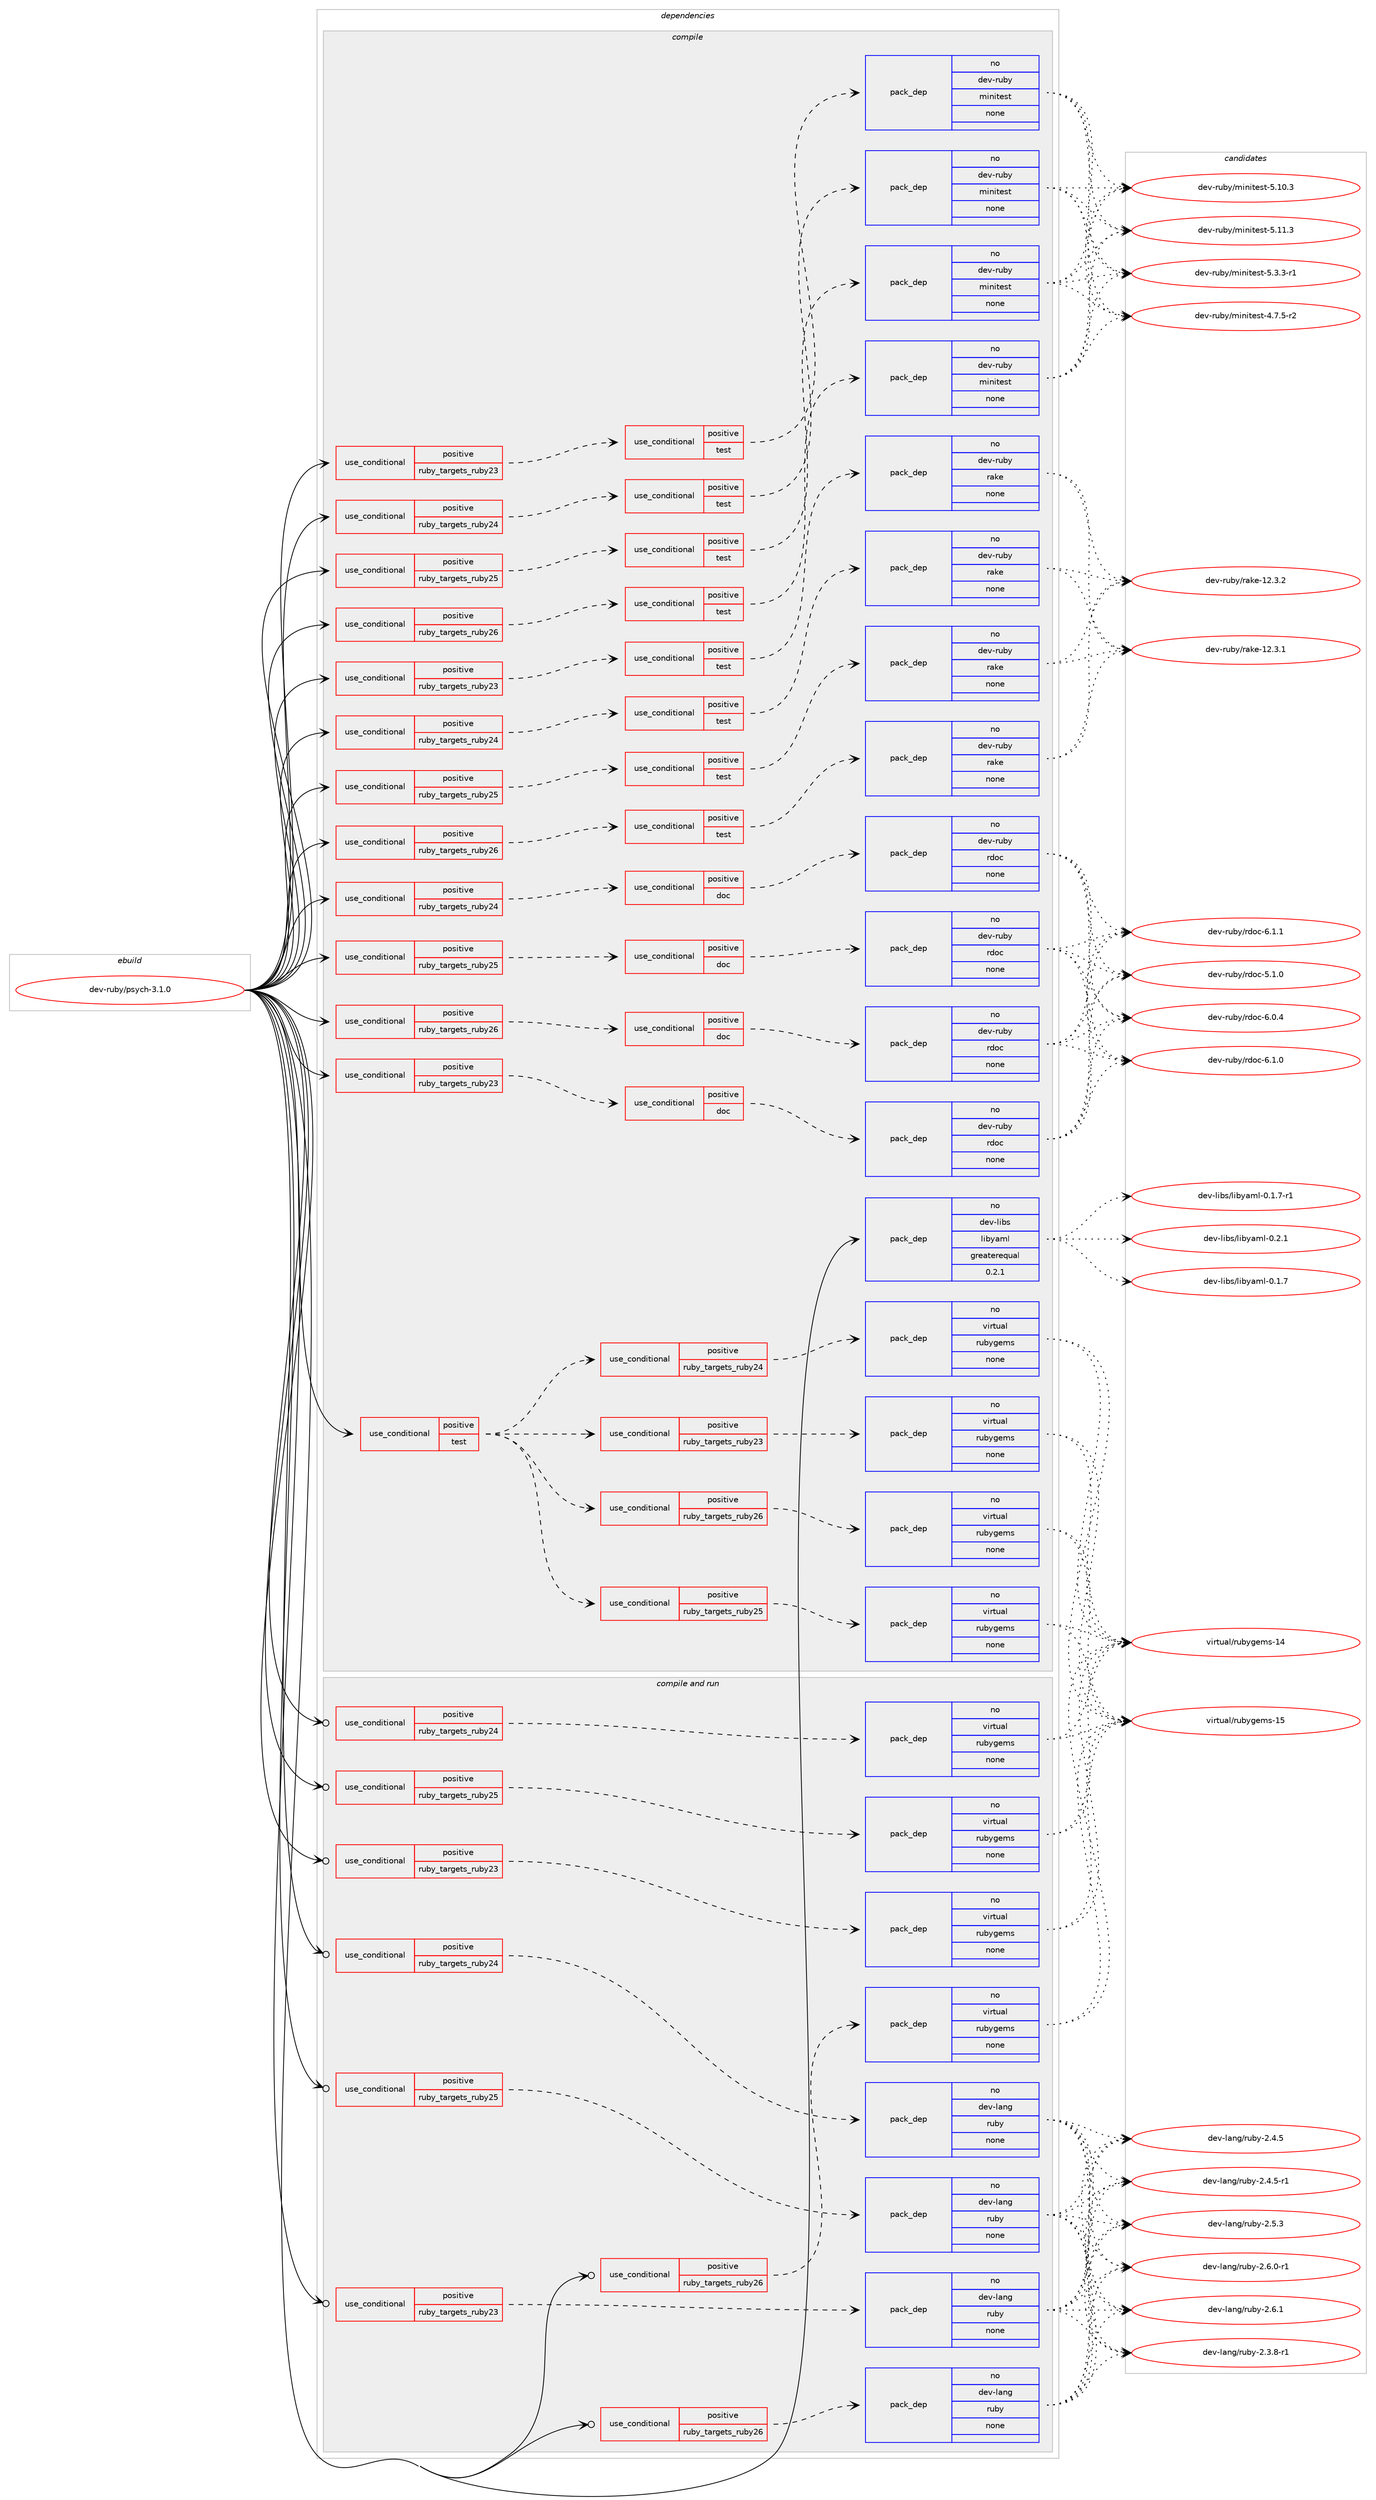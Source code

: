digraph prolog {

# *************
# Graph options
# *************

newrank=true;
concentrate=true;
compound=true;
graph [rankdir=LR,fontname=Helvetica,fontsize=10,ranksep=1.5];#, ranksep=2.5, nodesep=0.2];
edge  [arrowhead=vee];
node  [fontname=Helvetica,fontsize=10];

# **********
# The ebuild
# **********

subgraph cluster_leftcol {
color=gray;
rank=same;
label=<<i>ebuild</i>>;
id [label="dev-ruby/psych-3.1.0", color=red, width=4, href="../dev-ruby/psych-3.1.0.svg"];
}

# ****************
# The dependencies
# ****************

subgraph cluster_midcol {
color=gray;
label=<<i>dependencies</i>>;
subgraph cluster_compile {
fillcolor="#eeeeee";
style=filled;
label=<<i>compile</i>>;
subgraph cond409946 {
dependency1512570 [label=<<TABLE BORDER="0" CELLBORDER="1" CELLSPACING="0" CELLPADDING="4"><TR><TD ROWSPAN="3" CELLPADDING="10">use_conditional</TD></TR><TR><TD>positive</TD></TR><TR><TD>ruby_targets_ruby23</TD></TR></TABLE>>, shape=none, color=red];
subgraph cond409947 {
dependency1512571 [label=<<TABLE BORDER="0" CELLBORDER="1" CELLSPACING="0" CELLPADDING="4"><TR><TD ROWSPAN="3" CELLPADDING="10">use_conditional</TD></TR><TR><TD>positive</TD></TR><TR><TD>doc</TD></TR></TABLE>>, shape=none, color=red];
subgraph pack1079118 {
dependency1512572 [label=<<TABLE BORDER="0" CELLBORDER="1" CELLSPACING="0" CELLPADDING="4" WIDTH="220"><TR><TD ROWSPAN="6" CELLPADDING="30">pack_dep</TD></TR><TR><TD WIDTH="110">no</TD></TR><TR><TD>dev-ruby</TD></TR><TR><TD>rdoc</TD></TR><TR><TD>none</TD></TR><TR><TD></TD></TR></TABLE>>, shape=none, color=blue];
}
dependency1512571:e -> dependency1512572:w [weight=20,style="dashed",arrowhead="vee"];
}
dependency1512570:e -> dependency1512571:w [weight=20,style="dashed",arrowhead="vee"];
}
id:e -> dependency1512570:w [weight=20,style="solid",arrowhead="vee"];
subgraph cond409948 {
dependency1512573 [label=<<TABLE BORDER="0" CELLBORDER="1" CELLSPACING="0" CELLPADDING="4"><TR><TD ROWSPAN="3" CELLPADDING="10">use_conditional</TD></TR><TR><TD>positive</TD></TR><TR><TD>ruby_targets_ruby23</TD></TR></TABLE>>, shape=none, color=red];
subgraph cond409949 {
dependency1512574 [label=<<TABLE BORDER="0" CELLBORDER="1" CELLSPACING="0" CELLPADDING="4"><TR><TD ROWSPAN="3" CELLPADDING="10">use_conditional</TD></TR><TR><TD>positive</TD></TR><TR><TD>test</TD></TR></TABLE>>, shape=none, color=red];
subgraph pack1079119 {
dependency1512575 [label=<<TABLE BORDER="0" CELLBORDER="1" CELLSPACING="0" CELLPADDING="4" WIDTH="220"><TR><TD ROWSPAN="6" CELLPADDING="30">pack_dep</TD></TR><TR><TD WIDTH="110">no</TD></TR><TR><TD>dev-ruby</TD></TR><TR><TD>minitest</TD></TR><TR><TD>none</TD></TR><TR><TD></TD></TR></TABLE>>, shape=none, color=blue];
}
dependency1512574:e -> dependency1512575:w [weight=20,style="dashed",arrowhead="vee"];
}
dependency1512573:e -> dependency1512574:w [weight=20,style="dashed",arrowhead="vee"];
}
id:e -> dependency1512573:w [weight=20,style="solid",arrowhead="vee"];
subgraph cond409950 {
dependency1512576 [label=<<TABLE BORDER="0" CELLBORDER="1" CELLSPACING="0" CELLPADDING="4"><TR><TD ROWSPAN="3" CELLPADDING="10">use_conditional</TD></TR><TR><TD>positive</TD></TR><TR><TD>ruby_targets_ruby23</TD></TR></TABLE>>, shape=none, color=red];
subgraph cond409951 {
dependency1512577 [label=<<TABLE BORDER="0" CELLBORDER="1" CELLSPACING="0" CELLPADDING="4"><TR><TD ROWSPAN="3" CELLPADDING="10">use_conditional</TD></TR><TR><TD>positive</TD></TR><TR><TD>test</TD></TR></TABLE>>, shape=none, color=red];
subgraph pack1079120 {
dependency1512578 [label=<<TABLE BORDER="0" CELLBORDER="1" CELLSPACING="0" CELLPADDING="4" WIDTH="220"><TR><TD ROWSPAN="6" CELLPADDING="30">pack_dep</TD></TR><TR><TD WIDTH="110">no</TD></TR><TR><TD>dev-ruby</TD></TR><TR><TD>rake</TD></TR><TR><TD>none</TD></TR><TR><TD></TD></TR></TABLE>>, shape=none, color=blue];
}
dependency1512577:e -> dependency1512578:w [weight=20,style="dashed",arrowhead="vee"];
}
dependency1512576:e -> dependency1512577:w [weight=20,style="dashed",arrowhead="vee"];
}
id:e -> dependency1512576:w [weight=20,style="solid",arrowhead="vee"];
subgraph cond409952 {
dependency1512579 [label=<<TABLE BORDER="0" CELLBORDER="1" CELLSPACING="0" CELLPADDING="4"><TR><TD ROWSPAN="3" CELLPADDING="10">use_conditional</TD></TR><TR><TD>positive</TD></TR><TR><TD>ruby_targets_ruby24</TD></TR></TABLE>>, shape=none, color=red];
subgraph cond409953 {
dependency1512580 [label=<<TABLE BORDER="0" CELLBORDER="1" CELLSPACING="0" CELLPADDING="4"><TR><TD ROWSPAN="3" CELLPADDING="10">use_conditional</TD></TR><TR><TD>positive</TD></TR><TR><TD>doc</TD></TR></TABLE>>, shape=none, color=red];
subgraph pack1079121 {
dependency1512581 [label=<<TABLE BORDER="0" CELLBORDER="1" CELLSPACING="0" CELLPADDING="4" WIDTH="220"><TR><TD ROWSPAN="6" CELLPADDING="30">pack_dep</TD></TR><TR><TD WIDTH="110">no</TD></TR><TR><TD>dev-ruby</TD></TR><TR><TD>rdoc</TD></TR><TR><TD>none</TD></TR><TR><TD></TD></TR></TABLE>>, shape=none, color=blue];
}
dependency1512580:e -> dependency1512581:w [weight=20,style="dashed",arrowhead="vee"];
}
dependency1512579:e -> dependency1512580:w [weight=20,style="dashed",arrowhead="vee"];
}
id:e -> dependency1512579:w [weight=20,style="solid",arrowhead="vee"];
subgraph cond409954 {
dependency1512582 [label=<<TABLE BORDER="0" CELLBORDER="1" CELLSPACING="0" CELLPADDING="4"><TR><TD ROWSPAN="3" CELLPADDING="10">use_conditional</TD></TR><TR><TD>positive</TD></TR><TR><TD>ruby_targets_ruby24</TD></TR></TABLE>>, shape=none, color=red];
subgraph cond409955 {
dependency1512583 [label=<<TABLE BORDER="0" CELLBORDER="1" CELLSPACING="0" CELLPADDING="4"><TR><TD ROWSPAN="3" CELLPADDING="10">use_conditional</TD></TR><TR><TD>positive</TD></TR><TR><TD>test</TD></TR></TABLE>>, shape=none, color=red];
subgraph pack1079122 {
dependency1512584 [label=<<TABLE BORDER="0" CELLBORDER="1" CELLSPACING="0" CELLPADDING="4" WIDTH="220"><TR><TD ROWSPAN="6" CELLPADDING="30">pack_dep</TD></TR><TR><TD WIDTH="110">no</TD></TR><TR><TD>dev-ruby</TD></TR><TR><TD>minitest</TD></TR><TR><TD>none</TD></TR><TR><TD></TD></TR></TABLE>>, shape=none, color=blue];
}
dependency1512583:e -> dependency1512584:w [weight=20,style="dashed",arrowhead="vee"];
}
dependency1512582:e -> dependency1512583:w [weight=20,style="dashed",arrowhead="vee"];
}
id:e -> dependency1512582:w [weight=20,style="solid",arrowhead="vee"];
subgraph cond409956 {
dependency1512585 [label=<<TABLE BORDER="0" CELLBORDER="1" CELLSPACING="0" CELLPADDING="4"><TR><TD ROWSPAN="3" CELLPADDING="10">use_conditional</TD></TR><TR><TD>positive</TD></TR><TR><TD>ruby_targets_ruby24</TD></TR></TABLE>>, shape=none, color=red];
subgraph cond409957 {
dependency1512586 [label=<<TABLE BORDER="0" CELLBORDER="1" CELLSPACING="0" CELLPADDING="4"><TR><TD ROWSPAN="3" CELLPADDING="10">use_conditional</TD></TR><TR><TD>positive</TD></TR><TR><TD>test</TD></TR></TABLE>>, shape=none, color=red];
subgraph pack1079123 {
dependency1512587 [label=<<TABLE BORDER="0" CELLBORDER="1" CELLSPACING="0" CELLPADDING="4" WIDTH="220"><TR><TD ROWSPAN="6" CELLPADDING="30">pack_dep</TD></TR><TR><TD WIDTH="110">no</TD></TR><TR><TD>dev-ruby</TD></TR><TR><TD>rake</TD></TR><TR><TD>none</TD></TR><TR><TD></TD></TR></TABLE>>, shape=none, color=blue];
}
dependency1512586:e -> dependency1512587:w [weight=20,style="dashed",arrowhead="vee"];
}
dependency1512585:e -> dependency1512586:w [weight=20,style="dashed",arrowhead="vee"];
}
id:e -> dependency1512585:w [weight=20,style="solid",arrowhead="vee"];
subgraph cond409958 {
dependency1512588 [label=<<TABLE BORDER="0" CELLBORDER="1" CELLSPACING="0" CELLPADDING="4"><TR><TD ROWSPAN="3" CELLPADDING="10">use_conditional</TD></TR><TR><TD>positive</TD></TR><TR><TD>ruby_targets_ruby25</TD></TR></TABLE>>, shape=none, color=red];
subgraph cond409959 {
dependency1512589 [label=<<TABLE BORDER="0" CELLBORDER="1" CELLSPACING="0" CELLPADDING="4"><TR><TD ROWSPAN="3" CELLPADDING="10">use_conditional</TD></TR><TR><TD>positive</TD></TR><TR><TD>doc</TD></TR></TABLE>>, shape=none, color=red];
subgraph pack1079124 {
dependency1512590 [label=<<TABLE BORDER="0" CELLBORDER="1" CELLSPACING="0" CELLPADDING="4" WIDTH="220"><TR><TD ROWSPAN="6" CELLPADDING="30">pack_dep</TD></TR><TR><TD WIDTH="110">no</TD></TR><TR><TD>dev-ruby</TD></TR><TR><TD>rdoc</TD></TR><TR><TD>none</TD></TR><TR><TD></TD></TR></TABLE>>, shape=none, color=blue];
}
dependency1512589:e -> dependency1512590:w [weight=20,style="dashed",arrowhead="vee"];
}
dependency1512588:e -> dependency1512589:w [weight=20,style="dashed",arrowhead="vee"];
}
id:e -> dependency1512588:w [weight=20,style="solid",arrowhead="vee"];
subgraph cond409960 {
dependency1512591 [label=<<TABLE BORDER="0" CELLBORDER="1" CELLSPACING="0" CELLPADDING="4"><TR><TD ROWSPAN="3" CELLPADDING="10">use_conditional</TD></TR><TR><TD>positive</TD></TR><TR><TD>ruby_targets_ruby25</TD></TR></TABLE>>, shape=none, color=red];
subgraph cond409961 {
dependency1512592 [label=<<TABLE BORDER="0" CELLBORDER="1" CELLSPACING="0" CELLPADDING="4"><TR><TD ROWSPAN="3" CELLPADDING="10">use_conditional</TD></TR><TR><TD>positive</TD></TR><TR><TD>test</TD></TR></TABLE>>, shape=none, color=red];
subgraph pack1079125 {
dependency1512593 [label=<<TABLE BORDER="0" CELLBORDER="1" CELLSPACING="0" CELLPADDING="4" WIDTH="220"><TR><TD ROWSPAN="6" CELLPADDING="30">pack_dep</TD></TR><TR><TD WIDTH="110">no</TD></TR><TR><TD>dev-ruby</TD></TR><TR><TD>minitest</TD></TR><TR><TD>none</TD></TR><TR><TD></TD></TR></TABLE>>, shape=none, color=blue];
}
dependency1512592:e -> dependency1512593:w [weight=20,style="dashed",arrowhead="vee"];
}
dependency1512591:e -> dependency1512592:w [weight=20,style="dashed",arrowhead="vee"];
}
id:e -> dependency1512591:w [weight=20,style="solid",arrowhead="vee"];
subgraph cond409962 {
dependency1512594 [label=<<TABLE BORDER="0" CELLBORDER="1" CELLSPACING="0" CELLPADDING="4"><TR><TD ROWSPAN="3" CELLPADDING="10">use_conditional</TD></TR><TR><TD>positive</TD></TR><TR><TD>ruby_targets_ruby25</TD></TR></TABLE>>, shape=none, color=red];
subgraph cond409963 {
dependency1512595 [label=<<TABLE BORDER="0" CELLBORDER="1" CELLSPACING="0" CELLPADDING="4"><TR><TD ROWSPAN="3" CELLPADDING="10">use_conditional</TD></TR><TR><TD>positive</TD></TR><TR><TD>test</TD></TR></TABLE>>, shape=none, color=red];
subgraph pack1079126 {
dependency1512596 [label=<<TABLE BORDER="0" CELLBORDER="1" CELLSPACING="0" CELLPADDING="4" WIDTH="220"><TR><TD ROWSPAN="6" CELLPADDING="30">pack_dep</TD></TR><TR><TD WIDTH="110">no</TD></TR><TR><TD>dev-ruby</TD></TR><TR><TD>rake</TD></TR><TR><TD>none</TD></TR><TR><TD></TD></TR></TABLE>>, shape=none, color=blue];
}
dependency1512595:e -> dependency1512596:w [weight=20,style="dashed",arrowhead="vee"];
}
dependency1512594:e -> dependency1512595:w [weight=20,style="dashed",arrowhead="vee"];
}
id:e -> dependency1512594:w [weight=20,style="solid",arrowhead="vee"];
subgraph cond409964 {
dependency1512597 [label=<<TABLE BORDER="0" CELLBORDER="1" CELLSPACING="0" CELLPADDING="4"><TR><TD ROWSPAN="3" CELLPADDING="10">use_conditional</TD></TR><TR><TD>positive</TD></TR><TR><TD>ruby_targets_ruby26</TD></TR></TABLE>>, shape=none, color=red];
subgraph cond409965 {
dependency1512598 [label=<<TABLE BORDER="0" CELLBORDER="1" CELLSPACING="0" CELLPADDING="4"><TR><TD ROWSPAN="3" CELLPADDING="10">use_conditional</TD></TR><TR><TD>positive</TD></TR><TR><TD>doc</TD></TR></TABLE>>, shape=none, color=red];
subgraph pack1079127 {
dependency1512599 [label=<<TABLE BORDER="0" CELLBORDER="1" CELLSPACING="0" CELLPADDING="4" WIDTH="220"><TR><TD ROWSPAN="6" CELLPADDING="30">pack_dep</TD></TR><TR><TD WIDTH="110">no</TD></TR><TR><TD>dev-ruby</TD></TR><TR><TD>rdoc</TD></TR><TR><TD>none</TD></TR><TR><TD></TD></TR></TABLE>>, shape=none, color=blue];
}
dependency1512598:e -> dependency1512599:w [weight=20,style="dashed",arrowhead="vee"];
}
dependency1512597:e -> dependency1512598:w [weight=20,style="dashed",arrowhead="vee"];
}
id:e -> dependency1512597:w [weight=20,style="solid",arrowhead="vee"];
subgraph cond409966 {
dependency1512600 [label=<<TABLE BORDER="0" CELLBORDER="1" CELLSPACING="0" CELLPADDING="4"><TR><TD ROWSPAN="3" CELLPADDING="10">use_conditional</TD></TR><TR><TD>positive</TD></TR><TR><TD>ruby_targets_ruby26</TD></TR></TABLE>>, shape=none, color=red];
subgraph cond409967 {
dependency1512601 [label=<<TABLE BORDER="0" CELLBORDER="1" CELLSPACING="0" CELLPADDING="4"><TR><TD ROWSPAN="3" CELLPADDING="10">use_conditional</TD></TR><TR><TD>positive</TD></TR><TR><TD>test</TD></TR></TABLE>>, shape=none, color=red];
subgraph pack1079128 {
dependency1512602 [label=<<TABLE BORDER="0" CELLBORDER="1" CELLSPACING="0" CELLPADDING="4" WIDTH="220"><TR><TD ROWSPAN="6" CELLPADDING="30">pack_dep</TD></TR><TR><TD WIDTH="110">no</TD></TR><TR><TD>dev-ruby</TD></TR><TR><TD>minitest</TD></TR><TR><TD>none</TD></TR><TR><TD></TD></TR></TABLE>>, shape=none, color=blue];
}
dependency1512601:e -> dependency1512602:w [weight=20,style="dashed",arrowhead="vee"];
}
dependency1512600:e -> dependency1512601:w [weight=20,style="dashed",arrowhead="vee"];
}
id:e -> dependency1512600:w [weight=20,style="solid",arrowhead="vee"];
subgraph cond409968 {
dependency1512603 [label=<<TABLE BORDER="0" CELLBORDER="1" CELLSPACING="0" CELLPADDING="4"><TR><TD ROWSPAN="3" CELLPADDING="10">use_conditional</TD></TR><TR><TD>positive</TD></TR><TR><TD>ruby_targets_ruby26</TD></TR></TABLE>>, shape=none, color=red];
subgraph cond409969 {
dependency1512604 [label=<<TABLE BORDER="0" CELLBORDER="1" CELLSPACING="0" CELLPADDING="4"><TR><TD ROWSPAN="3" CELLPADDING="10">use_conditional</TD></TR><TR><TD>positive</TD></TR><TR><TD>test</TD></TR></TABLE>>, shape=none, color=red];
subgraph pack1079129 {
dependency1512605 [label=<<TABLE BORDER="0" CELLBORDER="1" CELLSPACING="0" CELLPADDING="4" WIDTH="220"><TR><TD ROWSPAN="6" CELLPADDING="30">pack_dep</TD></TR><TR><TD WIDTH="110">no</TD></TR><TR><TD>dev-ruby</TD></TR><TR><TD>rake</TD></TR><TR><TD>none</TD></TR><TR><TD></TD></TR></TABLE>>, shape=none, color=blue];
}
dependency1512604:e -> dependency1512605:w [weight=20,style="dashed",arrowhead="vee"];
}
dependency1512603:e -> dependency1512604:w [weight=20,style="dashed",arrowhead="vee"];
}
id:e -> dependency1512603:w [weight=20,style="solid",arrowhead="vee"];
subgraph cond409970 {
dependency1512606 [label=<<TABLE BORDER="0" CELLBORDER="1" CELLSPACING="0" CELLPADDING="4"><TR><TD ROWSPAN="3" CELLPADDING="10">use_conditional</TD></TR><TR><TD>positive</TD></TR><TR><TD>test</TD></TR></TABLE>>, shape=none, color=red];
subgraph cond409971 {
dependency1512607 [label=<<TABLE BORDER="0" CELLBORDER="1" CELLSPACING="0" CELLPADDING="4"><TR><TD ROWSPAN="3" CELLPADDING="10">use_conditional</TD></TR><TR><TD>positive</TD></TR><TR><TD>ruby_targets_ruby23</TD></TR></TABLE>>, shape=none, color=red];
subgraph pack1079130 {
dependency1512608 [label=<<TABLE BORDER="0" CELLBORDER="1" CELLSPACING="0" CELLPADDING="4" WIDTH="220"><TR><TD ROWSPAN="6" CELLPADDING="30">pack_dep</TD></TR><TR><TD WIDTH="110">no</TD></TR><TR><TD>virtual</TD></TR><TR><TD>rubygems</TD></TR><TR><TD>none</TD></TR><TR><TD></TD></TR></TABLE>>, shape=none, color=blue];
}
dependency1512607:e -> dependency1512608:w [weight=20,style="dashed",arrowhead="vee"];
}
dependency1512606:e -> dependency1512607:w [weight=20,style="dashed",arrowhead="vee"];
subgraph cond409972 {
dependency1512609 [label=<<TABLE BORDER="0" CELLBORDER="1" CELLSPACING="0" CELLPADDING="4"><TR><TD ROWSPAN="3" CELLPADDING="10">use_conditional</TD></TR><TR><TD>positive</TD></TR><TR><TD>ruby_targets_ruby24</TD></TR></TABLE>>, shape=none, color=red];
subgraph pack1079131 {
dependency1512610 [label=<<TABLE BORDER="0" CELLBORDER="1" CELLSPACING="0" CELLPADDING="4" WIDTH="220"><TR><TD ROWSPAN="6" CELLPADDING="30">pack_dep</TD></TR><TR><TD WIDTH="110">no</TD></TR><TR><TD>virtual</TD></TR><TR><TD>rubygems</TD></TR><TR><TD>none</TD></TR><TR><TD></TD></TR></TABLE>>, shape=none, color=blue];
}
dependency1512609:e -> dependency1512610:w [weight=20,style="dashed",arrowhead="vee"];
}
dependency1512606:e -> dependency1512609:w [weight=20,style="dashed",arrowhead="vee"];
subgraph cond409973 {
dependency1512611 [label=<<TABLE BORDER="0" CELLBORDER="1" CELLSPACING="0" CELLPADDING="4"><TR><TD ROWSPAN="3" CELLPADDING="10">use_conditional</TD></TR><TR><TD>positive</TD></TR><TR><TD>ruby_targets_ruby25</TD></TR></TABLE>>, shape=none, color=red];
subgraph pack1079132 {
dependency1512612 [label=<<TABLE BORDER="0" CELLBORDER="1" CELLSPACING="0" CELLPADDING="4" WIDTH="220"><TR><TD ROWSPAN="6" CELLPADDING="30">pack_dep</TD></TR><TR><TD WIDTH="110">no</TD></TR><TR><TD>virtual</TD></TR><TR><TD>rubygems</TD></TR><TR><TD>none</TD></TR><TR><TD></TD></TR></TABLE>>, shape=none, color=blue];
}
dependency1512611:e -> dependency1512612:w [weight=20,style="dashed",arrowhead="vee"];
}
dependency1512606:e -> dependency1512611:w [weight=20,style="dashed",arrowhead="vee"];
subgraph cond409974 {
dependency1512613 [label=<<TABLE BORDER="0" CELLBORDER="1" CELLSPACING="0" CELLPADDING="4"><TR><TD ROWSPAN="3" CELLPADDING="10">use_conditional</TD></TR><TR><TD>positive</TD></TR><TR><TD>ruby_targets_ruby26</TD></TR></TABLE>>, shape=none, color=red];
subgraph pack1079133 {
dependency1512614 [label=<<TABLE BORDER="0" CELLBORDER="1" CELLSPACING="0" CELLPADDING="4" WIDTH="220"><TR><TD ROWSPAN="6" CELLPADDING="30">pack_dep</TD></TR><TR><TD WIDTH="110">no</TD></TR><TR><TD>virtual</TD></TR><TR><TD>rubygems</TD></TR><TR><TD>none</TD></TR><TR><TD></TD></TR></TABLE>>, shape=none, color=blue];
}
dependency1512613:e -> dependency1512614:w [weight=20,style="dashed",arrowhead="vee"];
}
dependency1512606:e -> dependency1512613:w [weight=20,style="dashed",arrowhead="vee"];
}
id:e -> dependency1512606:w [weight=20,style="solid",arrowhead="vee"];
subgraph pack1079134 {
dependency1512615 [label=<<TABLE BORDER="0" CELLBORDER="1" CELLSPACING="0" CELLPADDING="4" WIDTH="220"><TR><TD ROWSPAN="6" CELLPADDING="30">pack_dep</TD></TR><TR><TD WIDTH="110">no</TD></TR><TR><TD>dev-libs</TD></TR><TR><TD>libyaml</TD></TR><TR><TD>greaterequal</TD></TR><TR><TD>0.2.1</TD></TR></TABLE>>, shape=none, color=blue];
}
id:e -> dependency1512615:w [weight=20,style="solid",arrowhead="vee"];
}
subgraph cluster_compileandrun {
fillcolor="#eeeeee";
style=filled;
label=<<i>compile and run</i>>;
subgraph cond409975 {
dependency1512616 [label=<<TABLE BORDER="0" CELLBORDER="1" CELLSPACING="0" CELLPADDING="4"><TR><TD ROWSPAN="3" CELLPADDING="10">use_conditional</TD></TR><TR><TD>positive</TD></TR><TR><TD>ruby_targets_ruby23</TD></TR></TABLE>>, shape=none, color=red];
subgraph pack1079135 {
dependency1512617 [label=<<TABLE BORDER="0" CELLBORDER="1" CELLSPACING="0" CELLPADDING="4" WIDTH="220"><TR><TD ROWSPAN="6" CELLPADDING="30">pack_dep</TD></TR><TR><TD WIDTH="110">no</TD></TR><TR><TD>dev-lang</TD></TR><TR><TD>ruby</TD></TR><TR><TD>none</TD></TR><TR><TD></TD></TR></TABLE>>, shape=none, color=blue];
}
dependency1512616:e -> dependency1512617:w [weight=20,style="dashed",arrowhead="vee"];
}
id:e -> dependency1512616:w [weight=20,style="solid",arrowhead="odotvee"];
subgraph cond409976 {
dependency1512618 [label=<<TABLE BORDER="0" CELLBORDER="1" CELLSPACING="0" CELLPADDING="4"><TR><TD ROWSPAN="3" CELLPADDING="10">use_conditional</TD></TR><TR><TD>positive</TD></TR><TR><TD>ruby_targets_ruby23</TD></TR></TABLE>>, shape=none, color=red];
subgraph pack1079136 {
dependency1512619 [label=<<TABLE BORDER="0" CELLBORDER="1" CELLSPACING="0" CELLPADDING="4" WIDTH="220"><TR><TD ROWSPAN="6" CELLPADDING="30">pack_dep</TD></TR><TR><TD WIDTH="110">no</TD></TR><TR><TD>virtual</TD></TR><TR><TD>rubygems</TD></TR><TR><TD>none</TD></TR><TR><TD></TD></TR></TABLE>>, shape=none, color=blue];
}
dependency1512618:e -> dependency1512619:w [weight=20,style="dashed",arrowhead="vee"];
}
id:e -> dependency1512618:w [weight=20,style="solid",arrowhead="odotvee"];
subgraph cond409977 {
dependency1512620 [label=<<TABLE BORDER="0" CELLBORDER="1" CELLSPACING="0" CELLPADDING="4"><TR><TD ROWSPAN="3" CELLPADDING="10">use_conditional</TD></TR><TR><TD>positive</TD></TR><TR><TD>ruby_targets_ruby24</TD></TR></TABLE>>, shape=none, color=red];
subgraph pack1079137 {
dependency1512621 [label=<<TABLE BORDER="0" CELLBORDER="1" CELLSPACING="0" CELLPADDING="4" WIDTH="220"><TR><TD ROWSPAN="6" CELLPADDING="30">pack_dep</TD></TR><TR><TD WIDTH="110">no</TD></TR><TR><TD>dev-lang</TD></TR><TR><TD>ruby</TD></TR><TR><TD>none</TD></TR><TR><TD></TD></TR></TABLE>>, shape=none, color=blue];
}
dependency1512620:e -> dependency1512621:w [weight=20,style="dashed",arrowhead="vee"];
}
id:e -> dependency1512620:w [weight=20,style="solid",arrowhead="odotvee"];
subgraph cond409978 {
dependency1512622 [label=<<TABLE BORDER="0" CELLBORDER="1" CELLSPACING="0" CELLPADDING="4"><TR><TD ROWSPAN="3" CELLPADDING="10">use_conditional</TD></TR><TR><TD>positive</TD></TR><TR><TD>ruby_targets_ruby24</TD></TR></TABLE>>, shape=none, color=red];
subgraph pack1079138 {
dependency1512623 [label=<<TABLE BORDER="0" CELLBORDER="1" CELLSPACING="0" CELLPADDING="4" WIDTH="220"><TR><TD ROWSPAN="6" CELLPADDING="30">pack_dep</TD></TR><TR><TD WIDTH="110">no</TD></TR><TR><TD>virtual</TD></TR><TR><TD>rubygems</TD></TR><TR><TD>none</TD></TR><TR><TD></TD></TR></TABLE>>, shape=none, color=blue];
}
dependency1512622:e -> dependency1512623:w [weight=20,style="dashed",arrowhead="vee"];
}
id:e -> dependency1512622:w [weight=20,style="solid",arrowhead="odotvee"];
subgraph cond409979 {
dependency1512624 [label=<<TABLE BORDER="0" CELLBORDER="1" CELLSPACING="0" CELLPADDING="4"><TR><TD ROWSPAN="3" CELLPADDING="10">use_conditional</TD></TR><TR><TD>positive</TD></TR><TR><TD>ruby_targets_ruby25</TD></TR></TABLE>>, shape=none, color=red];
subgraph pack1079139 {
dependency1512625 [label=<<TABLE BORDER="0" CELLBORDER="1" CELLSPACING="0" CELLPADDING="4" WIDTH="220"><TR><TD ROWSPAN="6" CELLPADDING="30">pack_dep</TD></TR><TR><TD WIDTH="110">no</TD></TR><TR><TD>dev-lang</TD></TR><TR><TD>ruby</TD></TR><TR><TD>none</TD></TR><TR><TD></TD></TR></TABLE>>, shape=none, color=blue];
}
dependency1512624:e -> dependency1512625:w [weight=20,style="dashed",arrowhead="vee"];
}
id:e -> dependency1512624:w [weight=20,style="solid",arrowhead="odotvee"];
subgraph cond409980 {
dependency1512626 [label=<<TABLE BORDER="0" CELLBORDER="1" CELLSPACING="0" CELLPADDING="4"><TR><TD ROWSPAN="3" CELLPADDING="10">use_conditional</TD></TR><TR><TD>positive</TD></TR><TR><TD>ruby_targets_ruby25</TD></TR></TABLE>>, shape=none, color=red];
subgraph pack1079140 {
dependency1512627 [label=<<TABLE BORDER="0" CELLBORDER="1" CELLSPACING="0" CELLPADDING="4" WIDTH="220"><TR><TD ROWSPAN="6" CELLPADDING="30">pack_dep</TD></TR><TR><TD WIDTH="110">no</TD></TR><TR><TD>virtual</TD></TR><TR><TD>rubygems</TD></TR><TR><TD>none</TD></TR><TR><TD></TD></TR></TABLE>>, shape=none, color=blue];
}
dependency1512626:e -> dependency1512627:w [weight=20,style="dashed",arrowhead="vee"];
}
id:e -> dependency1512626:w [weight=20,style="solid",arrowhead="odotvee"];
subgraph cond409981 {
dependency1512628 [label=<<TABLE BORDER="0" CELLBORDER="1" CELLSPACING="0" CELLPADDING="4"><TR><TD ROWSPAN="3" CELLPADDING="10">use_conditional</TD></TR><TR><TD>positive</TD></TR><TR><TD>ruby_targets_ruby26</TD></TR></TABLE>>, shape=none, color=red];
subgraph pack1079141 {
dependency1512629 [label=<<TABLE BORDER="0" CELLBORDER="1" CELLSPACING="0" CELLPADDING="4" WIDTH="220"><TR><TD ROWSPAN="6" CELLPADDING="30">pack_dep</TD></TR><TR><TD WIDTH="110">no</TD></TR><TR><TD>dev-lang</TD></TR><TR><TD>ruby</TD></TR><TR><TD>none</TD></TR><TR><TD></TD></TR></TABLE>>, shape=none, color=blue];
}
dependency1512628:e -> dependency1512629:w [weight=20,style="dashed",arrowhead="vee"];
}
id:e -> dependency1512628:w [weight=20,style="solid",arrowhead="odotvee"];
subgraph cond409982 {
dependency1512630 [label=<<TABLE BORDER="0" CELLBORDER="1" CELLSPACING="0" CELLPADDING="4"><TR><TD ROWSPAN="3" CELLPADDING="10">use_conditional</TD></TR><TR><TD>positive</TD></TR><TR><TD>ruby_targets_ruby26</TD></TR></TABLE>>, shape=none, color=red];
subgraph pack1079142 {
dependency1512631 [label=<<TABLE BORDER="0" CELLBORDER="1" CELLSPACING="0" CELLPADDING="4" WIDTH="220"><TR><TD ROWSPAN="6" CELLPADDING="30">pack_dep</TD></TR><TR><TD WIDTH="110">no</TD></TR><TR><TD>virtual</TD></TR><TR><TD>rubygems</TD></TR><TR><TD>none</TD></TR><TR><TD></TD></TR></TABLE>>, shape=none, color=blue];
}
dependency1512630:e -> dependency1512631:w [weight=20,style="dashed",arrowhead="vee"];
}
id:e -> dependency1512630:w [weight=20,style="solid",arrowhead="odotvee"];
}
subgraph cluster_run {
fillcolor="#eeeeee";
style=filled;
label=<<i>run</i>>;
}
}

# **************
# The candidates
# **************

subgraph cluster_choices {
rank=same;
color=gray;
label=<<i>candidates</i>>;

subgraph choice1079118 {
color=black;
nodesep=1;
choice10010111845114117981214711410011199455346494648 [label="dev-ruby/rdoc-5.1.0", color=red, width=4,href="../dev-ruby/rdoc-5.1.0.svg"];
choice10010111845114117981214711410011199455446484652 [label="dev-ruby/rdoc-6.0.4", color=red, width=4,href="../dev-ruby/rdoc-6.0.4.svg"];
choice10010111845114117981214711410011199455446494648 [label="dev-ruby/rdoc-6.1.0", color=red, width=4,href="../dev-ruby/rdoc-6.1.0.svg"];
choice10010111845114117981214711410011199455446494649 [label="dev-ruby/rdoc-6.1.1", color=red, width=4,href="../dev-ruby/rdoc-6.1.1.svg"];
dependency1512572:e -> choice10010111845114117981214711410011199455346494648:w [style=dotted,weight="100"];
dependency1512572:e -> choice10010111845114117981214711410011199455446484652:w [style=dotted,weight="100"];
dependency1512572:e -> choice10010111845114117981214711410011199455446494648:w [style=dotted,weight="100"];
dependency1512572:e -> choice10010111845114117981214711410011199455446494649:w [style=dotted,weight="100"];
}
subgraph choice1079119 {
color=black;
nodesep=1;
choice1001011184511411798121471091051101051161011151164552465546534511450 [label="dev-ruby/minitest-4.7.5-r2", color=red, width=4,href="../dev-ruby/minitest-4.7.5-r2.svg"];
choice10010111845114117981214710910511010511610111511645534649484651 [label="dev-ruby/minitest-5.10.3", color=red, width=4,href="../dev-ruby/minitest-5.10.3.svg"];
choice10010111845114117981214710910511010511610111511645534649494651 [label="dev-ruby/minitest-5.11.3", color=red, width=4,href="../dev-ruby/minitest-5.11.3.svg"];
choice1001011184511411798121471091051101051161011151164553465146514511449 [label="dev-ruby/minitest-5.3.3-r1", color=red, width=4,href="../dev-ruby/minitest-5.3.3-r1.svg"];
dependency1512575:e -> choice1001011184511411798121471091051101051161011151164552465546534511450:w [style=dotted,weight="100"];
dependency1512575:e -> choice10010111845114117981214710910511010511610111511645534649484651:w [style=dotted,weight="100"];
dependency1512575:e -> choice10010111845114117981214710910511010511610111511645534649494651:w [style=dotted,weight="100"];
dependency1512575:e -> choice1001011184511411798121471091051101051161011151164553465146514511449:w [style=dotted,weight="100"];
}
subgraph choice1079120 {
color=black;
nodesep=1;
choice1001011184511411798121471149710710145495046514649 [label="dev-ruby/rake-12.3.1", color=red, width=4,href="../dev-ruby/rake-12.3.1.svg"];
choice1001011184511411798121471149710710145495046514650 [label="dev-ruby/rake-12.3.2", color=red, width=4,href="../dev-ruby/rake-12.3.2.svg"];
dependency1512578:e -> choice1001011184511411798121471149710710145495046514649:w [style=dotted,weight="100"];
dependency1512578:e -> choice1001011184511411798121471149710710145495046514650:w [style=dotted,weight="100"];
}
subgraph choice1079121 {
color=black;
nodesep=1;
choice10010111845114117981214711410011199455346494648 [label="dev-ruby/rdoc-5.1.0", color=red, width=4,href="../dev-ruby/rdoc-5.1.0.svg"];
choice10010111845114117981214711410011199455446484652 [label="dev-ruby/rdoc-6.0.4", color=red, width=4,href="../dev-ruby/rdoc-6.0.4.svg"];
choice10010111845114117981214711410011199455446494648 [label="dev-ruby/rdoc-6.1.0", color=red, width=4,href="../dev-ruby/rdoc-6.1.0.svg"];
choice10010111845114117981214711410011199455446494649 [label="dev-ruby/rdoc-6.1.1", color=red, width=4,href="../dev-ruby/rdoc-6.1.1.svg"];
dependency1512581:e -> choice10010111845114117981214711410011199455346494648:w [style=dotted,weight="100"];
dependency1512581:e -> choice10010111845114117981214711410011199455446484652:w [style=dotted,weight="100"];
dependency1512581:e -> choice10010111845114117981214711410011199455446494648:w [style=dotted,weight="100"];
dependency1512581:e -> choice10010111845114117981214711410011199455446494649:w [style=dotted,weight="100"];
}
subgraph choice1079122 {
color=black;
nodesep=1;
choice1001011184511411798121471091051101051161011151164552465546534511450 [label="dev-ruby/minitest-4.7.5-r2", color=red, width=4,href="../dev-ruby/minitest-4.7.5-r2.svg"];
choice10010111845114117981214710910511010511610111511645534649484651 [label="dev-ruby/minitest-5.10.3", color=red, width=4,href="../dev-ruby/minitest-5.10.3.svg"];
choice10010111845114117981214710910511010511610111511645534649494651 [label="dev-ruby/minitest-5.11.3", color=red, width=4,href="../dev-ruby/minitest-5.11.3.svg"];
choice1001011184511411798121471091051101051161011151164553465146514511449 [label="dev-ruby/minitest-5.3.3-r1", color=red, width=4,href="../dev-ruby/minitest-5.3.3-r1.svg"];
dependency1512584:e -> choice1001011184511411798121471091051101051161011151164552465546534511450:w [style=dotted,weight="100"];
dependency1512584:e -> choice10010111845114117981214710910511010511610111511645534649484651:w [style=dotted,weight="100"];
dependency1512584:e -> choice10010111845114117981214710910511010511610111511645534649494651:w [style=dotted,weight="100"];
dependency1512584:e -> choice1001011184511411798121471091051101051161011151164553465146514511449:w [style=dotted,weight="100"];
}
subgraph choice1079123 {
color=black;
nodesep=1;
choice1001011184511411798121471149710710145495046514649 [label="dev-ruby/rake-12.3.1", color=red, width=4,href="../dev-ruby/rake-12.3.1.svg"];
choice1001011184511411798121471149710710145495046514650 [label="dev-ruby/rake-12.3.2", color=red, width=4,href="../dev-ruby/rake-12.3.2.svg"];
dependency1512587:e -> choice1001011184511411798121471149710710145495046514649:w [style=dotted,weight="100"];
dependency1512587:e -> choice1001011184511411798121471149710710145495046514650:w [style=dotted,weight="100"];
}
subgraph choice1079124 {
color=black;
nodesep=1;
choice10010111845114117981214711410011199455346494648 [label="dev-ruby/rdoc-5.1.0", color=red, width=4,href="../dev-ruby/rdoc-5.1.0.svg"];
choice10010111845114117981214711410011199455446484652 [label="dev-ruby/rdoc-6.0.4", color=red, width=4,href="../dev-ruby/rdoc-6.0.4.svg"];
choice10010111845114117981214711410011199455446494648 [label="dev-ruby/rdoc-6.1.0", color=red, width=4,href="../dev-ruby/rdoc-6.1.0.svg"];
choice10010111845114117981214711410011199455446494649 [label="dev-ruby/rdoc-6.1.1", color=red, width=4,href="../dev-ruby/rdoc-6.1.1.svg"];
dependency1512590:e -> choice10010111845114117981214711410011199455346494648:w [style=dotted,weight="100"];
dependency1512590:e -> choice10010111845114117981214711410011199455446484652:w [style=dotted,weight="100"];
dependency1512590:e -> choice10010111845114117981214711410011199455446494648:w [style=dotted,weight="100"];
dependency1512590:e -> choice10010111845114117981214711410011199455446494649:w [style=dotted,weight="100"];
}
subgraph choice1079125 {
color=black;
nodesep=1;
choice1001011184511411798121471091051101051161011151164552465546534511450 [label="dev-ruby/minitest-4.7.5-r2", color=red, width=4,href="../dev-ruby/minitest-4.7.5-r2.svg"];
choice10010111845114117981214710910511010511610111511645534649484651 [label="dev-ruby/minitest-5.10.3", color=red, width=4,href="../dev-ruby/minitest-5.10.3.svg"];
choice10010111845114117981214710910511010511610111511645534649494651 [label="dev-ruby/minitest-5.11.3", color=red, width=4,href="../dev-ruby/minitest-5.11.3.svg"];
choice1001011184511411798121471091051101051161011151164553465146514511449 [label="dev-ruby/minitest-5.3.3-r1", color=red, width=4,href="../dev-ruby/minitest-5.3.3-r1.svg"];
dependency1512593:e -> choice1001011184511411798121471091051101051161011151164552465546534511450:w [style=dotted,weight="100"];
dependency1512593:e -> choice10010111845114117981214710910511010511610111511645534649484651:w [style=dotted,weight="100"];
dependency1512593:e -> choice10010111845114117981214710910511010511610111511645534649494651:w [style=dotted,weight="100"];
dependency1512593:e -> choice1001011184511411798121471091051101051161011151164553465146514511449:w [style=dotted,weight="100"];
}
subgraph choice1079126 {
color=black;
nodesep=1;
choice1001011184511411798121471149710710145495046514649 [label="dev-ruby/rake-12.3.1", color=red, width=4,href="../dev-ruby/rake-12.3.1.svg"];
choice1001011184511411798121471149710710145495046514650 [label="dev-ruby/rake-12.3.2", color=red, width=4,href="../dev-ruby/rake-12.3.2.svg"];
dependency1512596:e -> choice1001011184511411798121471149710710145495046514649:w [style=dotted,weight="100"];
dependency1512596:e -> choice1001011184511411798121471149710710145495046514650:w [style=dotted,weight="100"];
}
subgraph choice1079127 {
color=black;
nodesep=1;
choice10010111845114117981214711410011199455346494648 [label="dev-ruby/rdoc-5.1.0", color=red, width=4,href="../dev-ruby/rdoc-5.1.0.svg"];
choice10010111845114117981214711410011199455446484652 [label="dev-ruby/rdoc-6.0.4", color=red, width=4,href="../dev-ruby/rdoc-6.0.4.svg"];
choice10010111845114117981214711410011199455446494648 [label="dev-ruby/rdoc-6.1.0", color=red, width=4,href="../dev-ruby/rdoc-6.1.0.svg"];
choice10010111845114117981214711410011199455446494649 [label="dev-ruby/rdoc-6.1.1", color=red, width=4,href="../dev-ruby/rdoc-6.1.1.svg"];
dependency1512599:e -> choice10010111845114117981214711410011199455346494648:w [style=dotted,weight="100"];
dependency1512599:e -> choice10010111845114117981214711410011199455446484652:w [style=dotted,weight="100"];
dependency1512599:e -> choice10010111845114117981214711410011199455446494648:w [style=dotted,weight="100"];
dependency1512599:e -> choice10010111845114117981214711410011199455446494649:w [style=dotted,weight="100"];
}
subgraph choice1079128 {
color=black;
nodesep=1;
choice1001011184511411798121471091051101051161011151164552465546534511450 [label="dev-ruby/minitest-4.7.5-r2", color=red, width=4,href="../dev-ruby/minitest-4.7.5-r2.svg"];
choice10010111845114117981214710910511010511610111511645534649484651 [label="dev-ruby/minitest-5.10.3", color=red, width=4,href="../dev-ruby/minitest-5.10.3.svg"];
choice10010111845114117981214710910511010511610111511645534649494651 [label="dev-ruby/minitest-5.11.3", color=red, width=4,href="../dev-ruby/minitest-5.11.3.svg"];
choice1001011184511411798121471091051101051161011151164553465146514511449 [label="dev-ruby/minitest-5.3.3-r1", color=red, width=4,href="../dev-ruby/minitest-5.3.3-r1.svg"];
dependency1512602:e -> choice1001011184511411798121471091051101051161011151164552465546534511450:w [style=dotted,weight="100"];
dependency1512602:e -> choice10010111845114117981214710910511010511610111511645534649484651:w [style=dotted,weight="100"];
dependency1512602:e -> choice10010111845114117981214710910511010511610111511645534649494651:w [style=dotted,weight="100"];
dependency1512602:e -> choice1001011184511411798121471091051101051161011151164553465146514511449:w [style=dotted,weight="100"];
}
subgraph choice1079129 {
color=black;
nodesep=1;
choice1001011184511411798121471149710710145495046514649 [label="dev-ruby/rake-12.3.1", color=red, width=4,href="../dev-ruby/rake-12.3.1.svg"];
choice1001011184511411798121471149710710145495046514650 [label="dev-ruby/rake-12.3.2", color=red, width=4,href="../dev-ruby/rake-12.3.2.svg"];
dependency1512605:e -> choice1001011184511411798121471149710710145495046514649:w [style=dotted,weight="100"];
dependency1512605:e -> choice1001011184511411798121471149710710145495046514650:w [style=dotted,weight="100"];
}
subgraph choice1079130 {
color=black;
nodesep=1;
choice118105114116117971084711411798121103101109115454952 [label="virtual/rubygems-14", color=red, width=4,href="../virtual/rubygems-14.svg"];
choice118105114116117971084711411798121103101109115454953 [label="virtual/rubygems-15", color=red, width=4,href="../virtual/rubygems-15.svg"];
dependency1512608:e -> choice118105114116117971084711411798121103101109115454952:w [style=dotted,weight="100"];
dependency1512608:e -> choice118105114116117971084711411798121103101109115454953:w [style=dotted,weight="100"];
}
subgraph choice1079131 {
color=black;
nodesep=1;
choice118105114116117971084711411798121103101109115454952 [label="virtual/rubygems-14", color=red, width=4,href="../virtual/rubygems-14.svg"];
choice118105114116117971084711411798121103101109115454953 [label="virtual/rubygems-15", color=red, width=4,href="../virtual/rubygems-15.svg"];
dependency1512610:e -> choice118105114116117971084711411798121103101109115454952:w [style=dotted,weight="100"];
dependency1512610:e -> choice118105114116117971084711411798121103101109115454953:w [style=dotted,weight="100"];
}
subgraph choice1079132 {
color=black;
nodesep=1;
choice118105114116117971084711411798121103101109115454952 [label="virtual/rubygems-14", color=red, width=4,href="../virtual/rubygems-14.svg"];
choice118105114116117971084711411798121103101109115454953 [label="virtual/rubygems-15", color=red, width=4,href="../virtual/rubygems-15.svg"];
dependency1512612:e -> choice118105114116117971084711411798121103101109115454952:w [style=dotted,weight="100"];
dependency1512612:e -> choice118105114116117971084711411798121103101109115454953:w [style=dotted,weight="100"];
}
subgraph choice1079133 {
color=black;
nodesep=1;
choice118105114116117971084711411798121103101109115454952 [label="virtual/rubygems-14", color=red, width=4,href="../virtual/rubygems-14.svg"];
choice118105114116117971084711411798121103101109115454953 [label="virtual/rubygems-15", color=red, width=4,href="../virtual/rubygems-15.svg"];
dependency1512614:e -> choice118105114116117971084711411798121103101109115454952:w [style=dotted,weight="100"];
dependency1512614:e -> choice118105114116117971084711411798121103101109115454953:w [style=dotted,weight="100"];
}
subgraph choice1079134 {
color=black;
nodesep=1;
choice1001011184510810598115471081059812197109108454846494655 [label="dev-libs/libyaml-0.1.7", color=red, width=4,href="../dev-libs/libyaml-0.1.7.svg"];
choice10010111845108105981154710810598121971091084548464946554511449 [label="dev-libs/libyaml-0.1.7-r1", color=red, width=4,href="../dev-libs/libyaml-0.1.7-r1.svg"];
choice1001011184510810598115471081059812197109108454846504649 [label="dev-libs/libyaml-0.2.1", color=red, width=4,href="../dev-libs/libyaml-0.2.1.svg"];
dependency1512615:e -> choice1001011184510810598115471081059812197109108454846494655:w [style=dotted,weight="100"];
dependency1512615:e -> choice10010111845108105981154710810598121971091084548464946554511449:w [style=dotted,weight="100"];
dependency1512615:e -> choice1001011184510810598115471081059812197109108454846504649:w [style=dotted,weight="100"];
}
subgraph choice1079135 {
color=black;
nodesep=1;
choice100101118451089711010347114117981214550465146564511449 [label="dev-lang/ruby-2.3.8-r1", color=red, width=4,href="../dev-lang/ruby-2.3.8-r1.svg"];
choice10010111845108971101034711411798121455046524653 [label="dev-lang/ruby-2.4.5", color=red, width=4,href="../dev-lang/ruby-2.4.5.svg"];
choice100101118451089711010347114117981214550465246534511449 [label="dev-lang/ruby-2.4.5-r1", color=red, width=4,href="../dev-lang/ruby-2.4.5-r1.svg"];
choice10010111845108971101034711411798121455046534651 [label="dev-lang/ruby-2.5.3", color=red, width=4,href="../dev-lang/ruby-2.5.3.svg"];
choice100101118451089711010347114117981214550465446484511449 [label="dev-lang/ruby-2.6.0-r1", color=red, width=4,href="../dev-lang/ruby-2.6.0-r1.svg"];
choice10010111845108971101034711411798121455046544649 [label="dev-lang/ruby-2.6.1", color=red, width=4,href="../dev-lang/ruby-2.6.1.svg"];
dependency1512617:e -> choice100101118451089711010347114117981214550465146564511449:w [style=dotted,weight="100"];
dependency1512617:e -> choice10010111845108971101034711411798121455046524653:w [style=dotted,weight="100"];
dependency1512617:e -> choice100101118451089711010347114117981214550465246534511449:w [style=dotted,weight="100"];
dependency1512617:e -> choice10010111845108971101034711411798121455046534651:w [style=dotted,weight="100"];
dependency1512617:e -> choice100101118451089711010347114117981214550465446484511449:w [style=dotted,weight="100"];
dependency1512617:e -> choice10010111845108971101034711411798121455046544649:w [style=dotted,weight="100"];
}
subgraph choice1079136 {
color=black;
nodesep=1;
choice118105114116117971084711411798121103101109115454952 [label="virtual/rubygems-14", color=red, width=4,href="../virtual/rubygems-14.svg"];
choice118105114116117971084711411798121103101109115454953 [label="virtual/rubygems-15", color=red, width=4,href="../virtual/rubygems-15.svg"];
dependency1512619:e -> choice118105114116117971084711411798121103101109115454952:w [style=dotted,weight="100"];
dependency1512619:e -> choice118105114116117971084711411798121103101109115454953:w [style=dotted,weight="100"];
}
subgraph choice1079137 {
color=black;
nodesep=1;
choice100101118451089711010347114117981214550465146564511449 [label="dev-lang/ruby-2.3.8-r1", color=red, width=4,href="../dev-lang/ruby-2.3.8-r1.svg"];
choice10010111845108971101034711411798121455046524653 [label="dev-lang/ruby-2.4.5", color=red, width=4,href="../dev-lang/ruby-2.4.5.svg"];
choice100101118451089711010347114117981214550465246534511449 [label="dev-lang/ruby-2.4.5-r1", color=red, width=4,href="../dev-lang/ruby-2.4.5-r1.svg"];
choice10010111845108971101034711411798121455046534651 [label="dev-lang/ruby-2.5.3", color=red, width=4,href="../dev-lang/ruby-2.5.3.svg"];
choice100101118451089711010347114117981214550465446484511449 [label="dev-lang/ruby-2.6.0-r1", color=red, width=4,href="../dev-lang/ruby-2.6.0-r1.svg"];
choice10010111845108971101034711411798121455046544649 [label="dev-lang/ruby-2.6.1", color=red, width=4,href="../dev-lang/ruby-2.6.1.svg"];
dependency1512621:e -> choice100101118451089711010347114117981214550465146564511449:w [style=dotted,weight="100"];
dependency1512621:e -> choice10010111845108971101034711411798121455046524653:w [style=dotted,weight="100"];
dependency1512621:e -> choice100101118451089711010347114117981214550465246534511449:w [style=dotted,weight="100"];
dependency1512621:e -> choice10010111845108971101034711411798121455046534651:w [style=dotted,weight="100"];
dependency1512621:e -> choice100101118451089711010347114117981214550465446484511449:w [style=dotted,weight="100"];
dependency1512621:e -> choice10010111845108971101034711411798121455046544649:w [style=dotted,weight="100"];
}
subgraph choice1079138 {
color=black;
nodesep=1;
choice118105114116117971084711411798121103101109115454952 [label="virtual/rubygems-14", color=red, width=4,href="../virtual/rubygems-14.svg"];
choice118105114116117971084711411798121103101109115454953 [label="virtual/rubygems-15", color=red, width=4,href="../virtual/rubygems-15.svg"];
dependency1512623:e -> choice118105114116117971084711411798121103101109115454952:w [style=dotted,weight="100"];
dependency1512623:e -> choice118105114116117971084711411798121103101109115454953:w [style=dotted,weight="100"];
}
subgraph choice1079139 {
color=black;
nodesep=1;
choice100101118451089711010347114117981214550465146564511449 [label="dev-lang/ruby-2.3.8-r1", color=red, width=4,href="../dev-lang/ruby-2.3.8-r1.svg"];
choice10010111845108971101034711411798121455046524653 [label="dev-lang/ruby-2.4.5", color=red, width=4,href="../dev-lang/ruby-2.4.5.svg"];
choice100101118451089711010347114117981214550465246534511449 [label="dev-lang/ruby-2.4.5-r1", color=red, width=4,href="../dev-lang/ruby-2.4.5-r1.svg"];
choice10010111845108971101034711411798121455046534651 [label="dev-lang/ruby-2.5.3", color=red, width=4,href="../dev-lang/ruby-2.5.3.svg"];
choice100101118451089711010347114117981214550465446484511449 [label="dev-lang/ruby-2.6.0-r1", color=red, width=4,href="../dev-lang/ruby-2.6.0-r1.svg"];
choice10010111845108971101034711411798121455046544649 [label="dev-lang/ruby-2.6.1", color=red, width=4,href="../dev-lang/ruby-2.6.1.svg"];
dependency1512625:e -> choice100101118451089711010347114117981214550465146564511449:w [style=dotted,weight="100"];
dependency1512625:e -> choice10010111845108971101034711411798121455046524653:w [style=dotted,weight="100"];
dependency1512625:e -> choice100101118451089711010347114117981214550465246534511449:w [style=dotted,weight="100"];
dependency1512625:e -> choice10010111845108971101034711411798121455046534651:w [style=dotted,weight="100"];
dependency1512625:e -> choice100101118451089711010347114117981214550465446484511449:w [style=dotted,weight="100"];
dependency1512625:e -> choice10010111845108971101034711411798121455046544649:w [style=dotted,weight="100"];
}
subgraph choice1079140 {
color=black;
nodesep=1;
choice118105114116117971084711411798121103101109115454952 [label="virtual/rubygems-14", color=red, width=4,href="../virtual/rubygems-14.svg"];
choice118105114116117971084711411798121103101109115454953 [label="virtual/rubygems-15", color=red, width=4,href="../virtual/rubygems-15.svg"];
dependency1512627:e -> choice118105114116117971084711411798121103101109115454952:w [style=dotted,weight="100"];
dependency1512627:e -> choice118105114116117971084711411798121103101109115454953:w [style=dotted,weight="100"];
}
subgraph choice1079141 {
color=black;
nodesep=1;
choice100101118451089711010347114117981214550465146564511449 [label="dev-lang/ruby-2.3.8-r1", color=red, width=4,href="../dev-lang/ruby-2.3.8-r1.svg"];
choice10010111845108971101034711411798121455046524653 [label="dev-lang/ruby-2.4.5", color=red, width=4,href="../dev-lang/ruby-2.4.5.svg"];
choice100101118451089711010347114117981214550465246534511449 [label="dev-lang/ruby-2.4.5-r1", color=red, width=4,href="../dev-lang/ruby-2.4.5-r1.svg"];
choice10010111845108971101034711411798121455046534651 [label="dev-lang/ruby-2.5.3", color=red, width=4,href="../dev-lang/ruby-2.5.3.svg"];
choice100101118451089711010347114117981214550465446484511449 [label="dev-lang/ruby-2.6.0-r1", color=red, width=4,href="../dev-lang/ruby-2.6.0-r1.svg"];
choice10010111845108971101034711411798121455046544649 [label="dev-lang/ruby-2.6.1", color=red, width=4,href="../dev-lang/ruby-2.6.1.svg"];
dependency1512629:e -> choice100101118451089711010347114117981214550465146564511449:w [style=dotted,weight="100"];
dependency1512629:e -> choice10010111845108971101034711411798121455046524653:w [style=dotted,weight="100"];
dependency1512629:e -> choice100101118451089711010347114117981214550465246534511449:w [style=dotted,weight="100"];
dependency1512629:e -> choice10010111845108971101034711411798121455046534651:w [style=dotted,weight="100"];
dependency1512629:e -> choice100101118451089711010347114117981214550465446484511449:w [style=dotted,weight="100"];
dependency1512629:e -> choice10010111845108971101034711411798121455046544649:w [style=dotted,weight="100"];
}
subgraph choice1079142 {
color=black;
nodesep=1;
choice118105114116117971084711411798121103101109115454952 [label="virtual/rubygems-14", color=red, width=4,href="../virtual/rubygems-14.svg"];
choice118105114116117971084711411798121103101109115454953 [label="virtual/rubygems-15", color=red, width=4,href="../virtual/rubygems-15.svg"];
dependency1512631:e -> choice118105114116117971084711411798121103101109115454952:w [style=dotted,weight="100"];
dependency1512631:e -> choice118105114116117971084711411798121103101109115454953:w [style=dotted,weight="100"];
}
}

}
